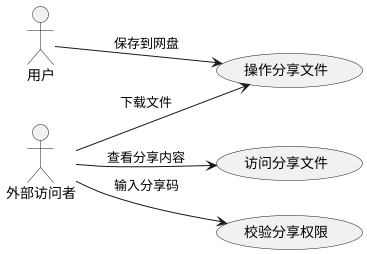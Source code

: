 @startuml
left to right direction

actor 用户 as User
actor "外部访问者" as ExternalUser

usecase "访问分享文件" as UC1
usecase "校验分享权限" as UC2
usecase "操作分享文件" as UC3

User --> UC3 : 保存到网盘
ExternalUser --> UC1 : 查看分享内容
ExternalUser --> UC2 : 输入分享码
ExternalUser --> UC3 : 下载文件
@enduml
